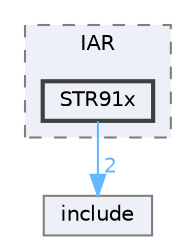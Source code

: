 digraph "D:/Projects/Raspberrypi_pico/pico_freertos_final/freertos_pico2/pico_freertos/FreeRTOS-Kernel/portable/IAR/STR91x"
{
 // LATEX_PDF_SIZE
  bgcolor="transparent";
  edge [fontname=Helvetica,fontsize=10,labelfontname=Helvetica,labelfontsize=10];
  node [fontname=Helvetica,fontsize=10,shape=box,height=0.2,width=0.4];
  compound=true
  subgraph clusterdir_851539efac741596f3f7b2413a3fb940 {
    graph [ bgcolor="#edf0f7", pencolor="grey50", label="IAR", fontname=Helvetica,fontsize=10 style="filled,dashed", URL="dir_851539efac741596f3f7b2413a3fb940.html",tooltip=""]
  dir_a18819ae2af5d8f29fe074a46d6e8232 [label="STR91x", fillcolor="#edf0f7", color="grey25", style="filled,bold", URL="dir_a18819ae2af5d8f29fe074a46d6e8232.html",tooltip=""];
  }
  dir_c69ece34c3f150cb2c6f1098178b172a [label="include", fillcolor="#edf0f7", color="grey50", style="filled", URL="dir_c69ece34c3f150cb2c6f1098178b172a.html",tooltip=""];
  dir_a18819ae2af5d8f29fe074a46d6e8232->dir_c69ece34c3f150cb2c6f1098178b172a [headlabel="2", labeldistance=1.5 headhref="dir_000239_000125.html" href="dir_000239_000125.html" color="steelblue1" fontcolor="steelblue1"];
}
